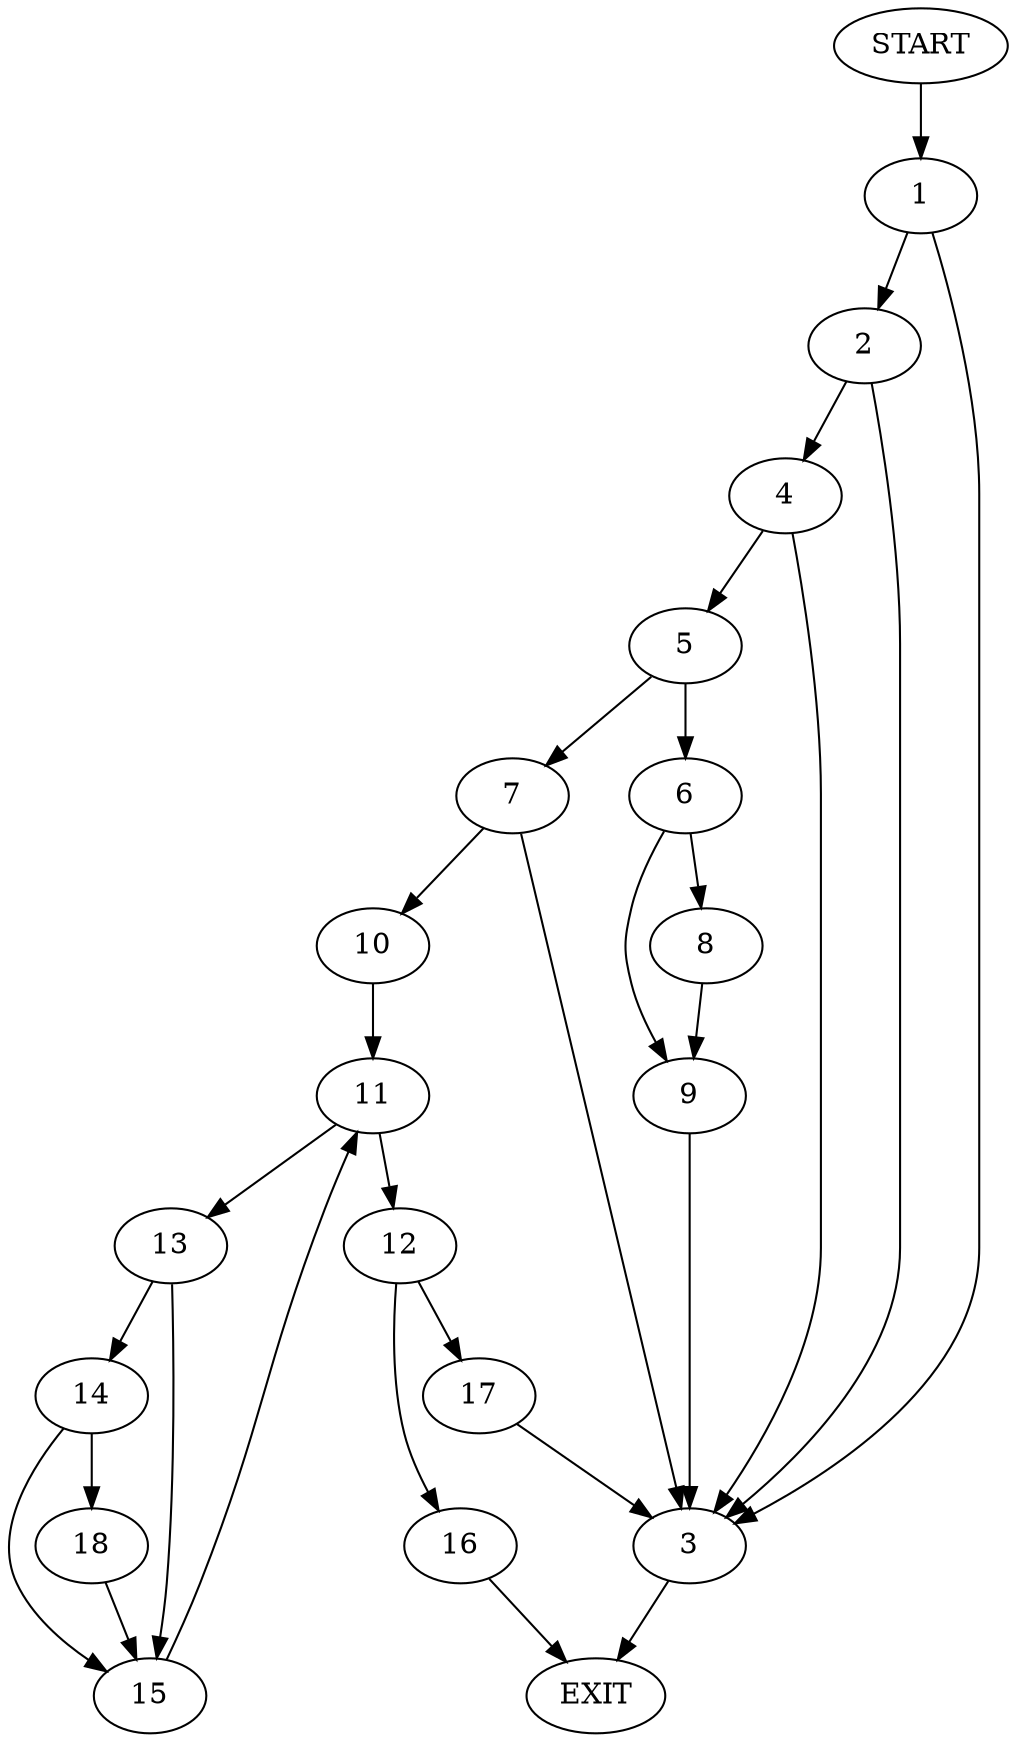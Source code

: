 digraph {
0 [label="START"]
19 [label="EXIT"]
0 -> 1
1 -> 2
1 -> 3
3 -> 19
2 -> 3
2 -> 4
4 -> 3
4 -> 5
5 -> 6
5 -> 7
6 -> 8
6 -> 9
7 -> 10
7 -> 3
9 -> 3
8 -> 9
10 -> 11
11 -> 12
11 -> 13
13 -> 14
13 -> 15
12 -> 16
12 -> 17
15 -> 11
14 -> 18
14 -> 15
18 -> 15
16 -> 19
17 -> 3
}
